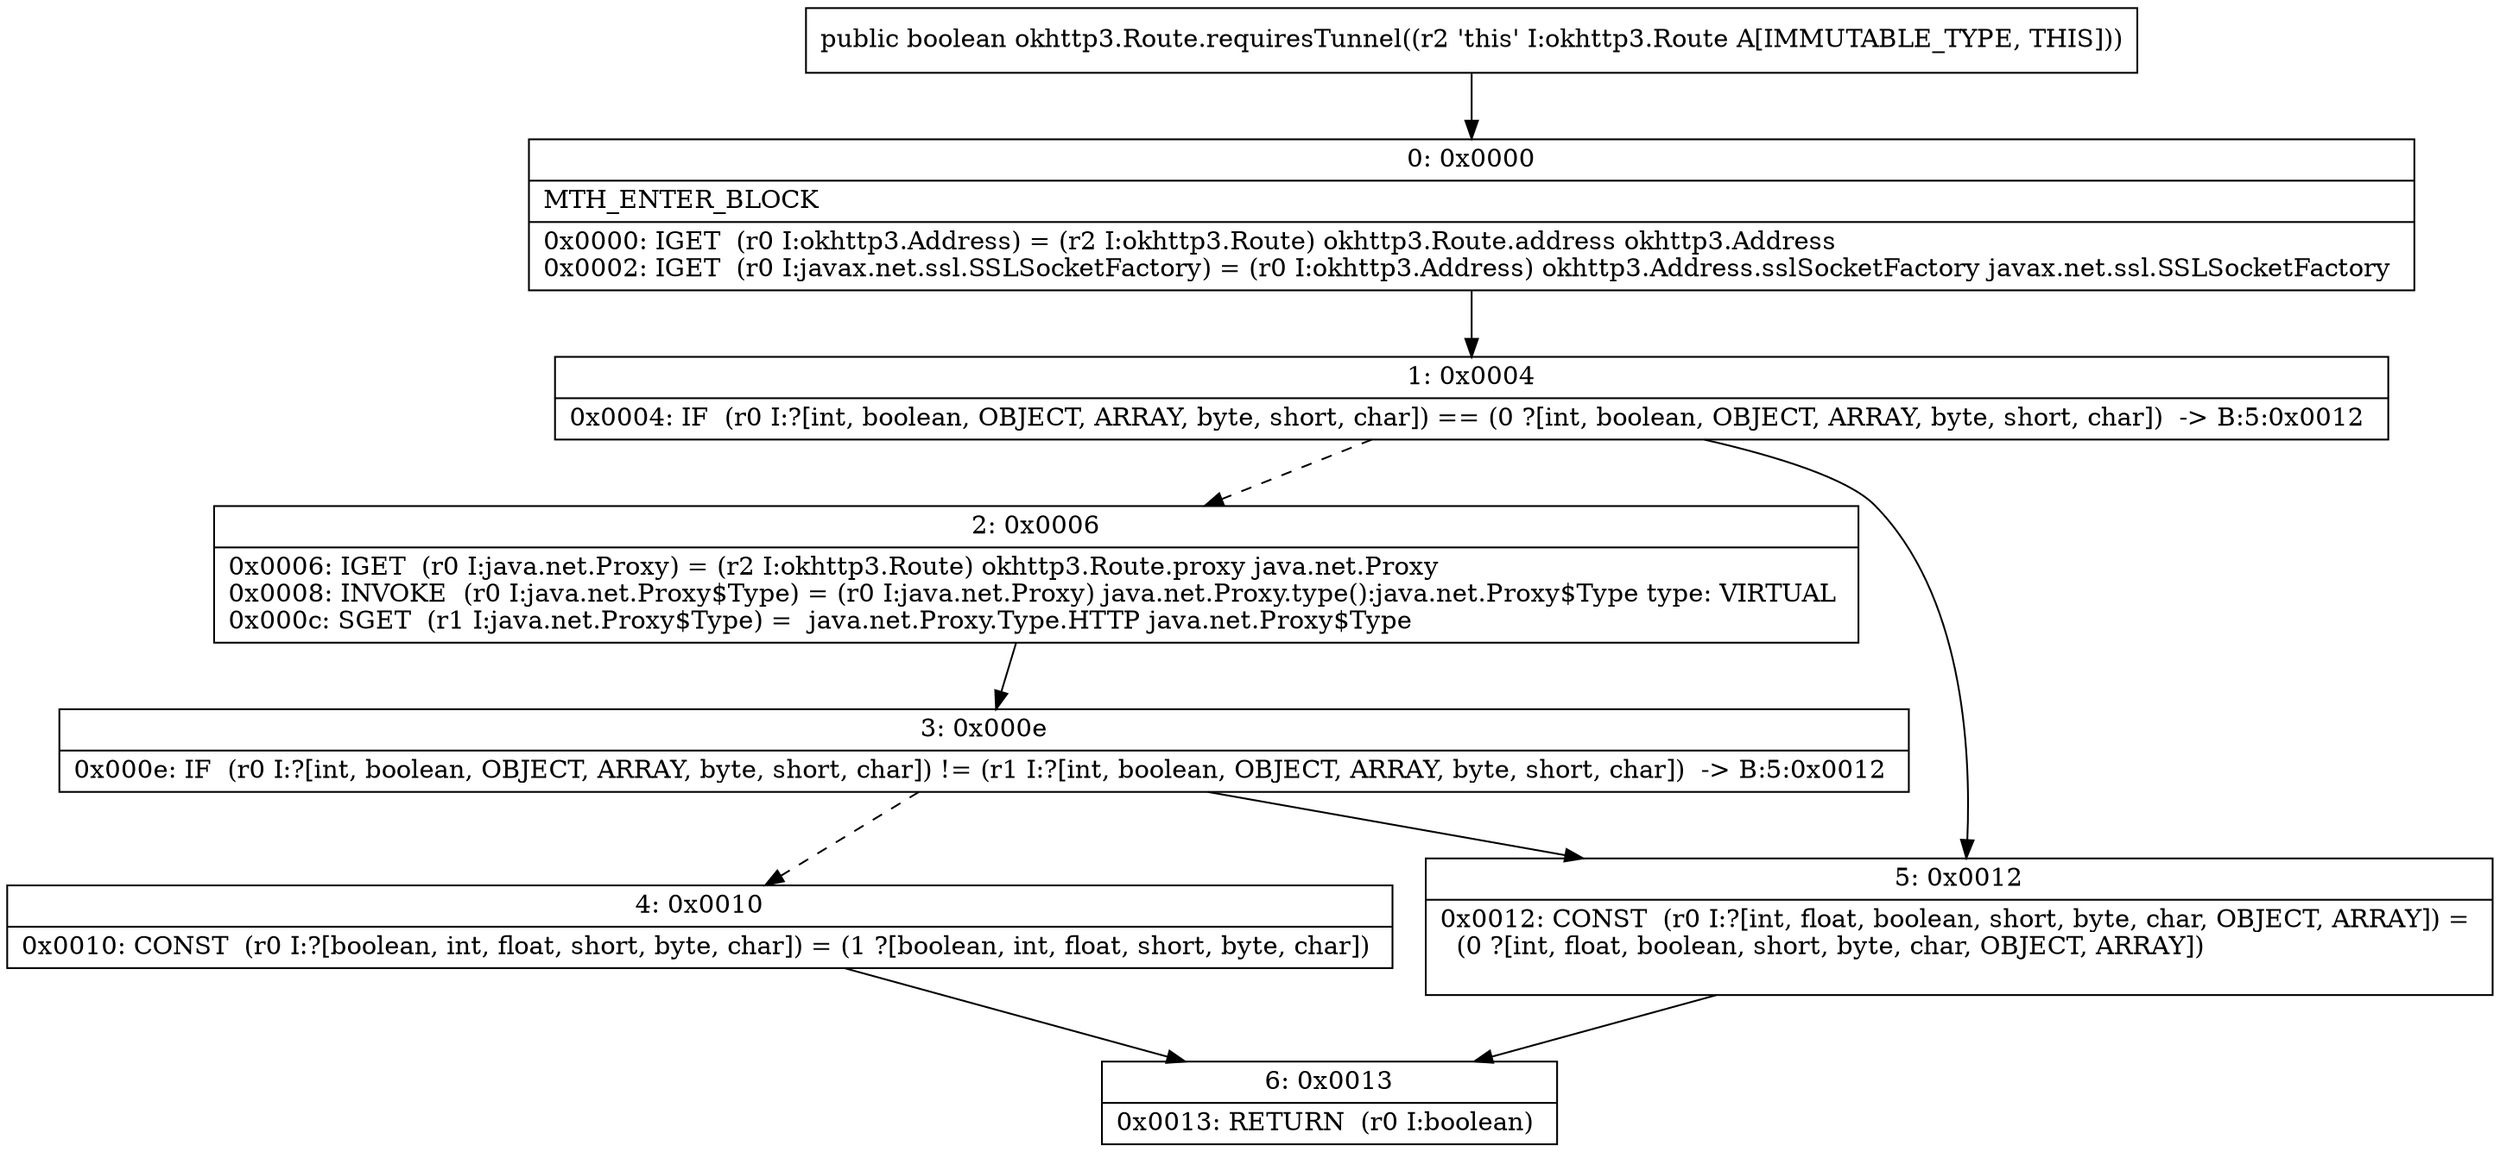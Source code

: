 digraph "CFG forokhttp3.Route.requiresTunnel()Z" {
Node_0 [shape=record,label="{0\:\ 0x0000|MTH_ENTER_BLOCK\l|0x0000: IGET  (r0 I:okhttp3.Address) = (r2 I:okhttp3.Route) okhttp3.Route.address okhttp3.Address \l0x0002: IGET  (r0 I:javax.net.ssl.SSLSocketFactory) = (r0 I:okhttp3.Address) okhttp3.Address.sslSocketFactory javax.net.ssl.SSLSocketFactory \l}"];
Node_1 [shape=record,label="{1\:\ 0x0004|0x0004: IF  (r0 I:?[int, boolean, OBJECT, ARRAY, byte, short, char]) == (0 ?[int, boolean, OBJECT, ARRAY, byte, short, char])  \-\> B:5:0x0012 \l}"];
Node_2 [shape=record,label="{2\:\ 0x0006|0x0006: IGET  (r0 I:java.net.Proxy) = (r2 I:okhttp3.Route) okhttp3.Route.proxy java.net.Proxy \l0x0008: INVOKE  (r0 I:java.net.Proxy$Type) = (r0 I:java.net.Proxy) java.net.Proxy.type():java.net.Proxy$Type type: VIRTUAL \l0x000c: SGET  (r1 I:java.net.Proxy$Type) =  java.net.Proxy.Type.HTTP java.net.Proxy$Type \l}"];
Node_3 [shape=record,label="{3\:\ 0x000e|0x000e: IF  (r0 I:?[int, boolean, OBJECT, ARRAY, byte, short, char]) != (r1 I:?[int, boolean, OBJECT, ARRAY, byte, short, char])  \-\> B:5:0x0012 \l}"];
Node_4 [shape=record,label="{4\:\ 0x0010|0x0010: CONST  (r0 I:?[boolean, int, float, short, byte, char]) = (1 ?[boolean, int, float, short, byte, char]) \l}"];
Node_5 [shape=record,label="{5\:\ 0x0012|0x0012: CONST  (r0 I:?[int, float, boolean, short, byte, char, OBJECT, ARRAY]) = \l  (0 ?[int, float, boolean, short, byte, char, OBJECT, ARRAY])\l \l}"];
Node_6 [shape=record,label="{6\:\ 0x0013|0x0013: RETURN  (r0 I:boolean) \l}"];
MethodNode[shape=record,label="{public boolean okhttp3.Route.requiresTunnel((r2 'this' I:okhttp3.Route A[IMMUTABLE_TYPE, THIS])) }"];
MethodNode -> Node_0;
Node_0 -> Node_1;
Node_1 -> Node_2[style=dashed];
Node_1 -> Node_5;
Node_2 -> Node_3;
Node_3 -> Node_4[style=dashed];
Node_3 -> Node_5;
Node_4 -> Node_6;
Node_5 -> Node_6;
}

